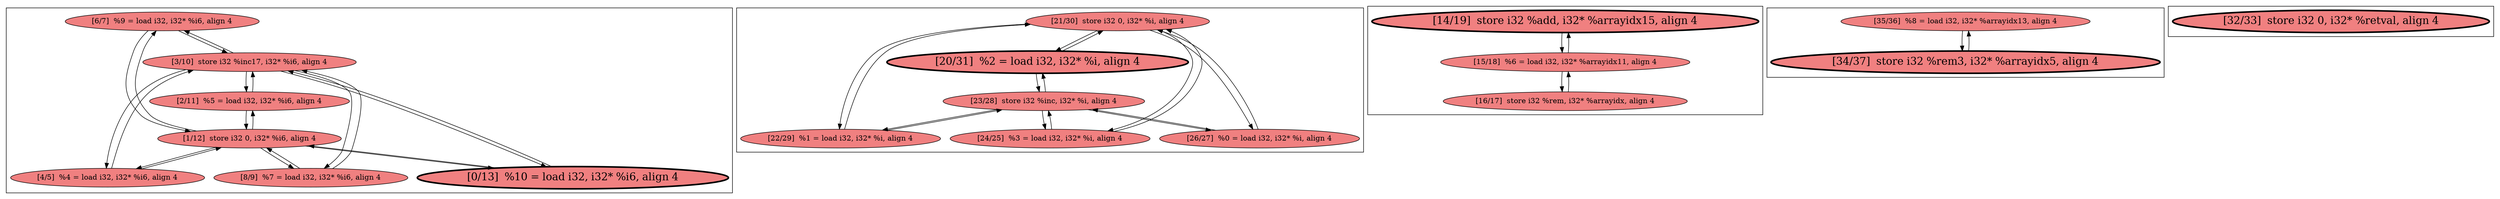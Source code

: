 
digraph G {



node79->node75 [ ]
node73->node75 [ ]
node76->node74 [ ]
node70->node69 [ ]
node75->node77 [ ]
node74->node76 [ ]
node68->node69 [ ]
node70->node67 [ ]
node77->node75 [ ]
node75->node74 [ ]
node67->node70 [ ]
node68->node66 [ ]
node63->node64 [ ]
node74->node75 [ ]
node68->node67 [ ]
node77->node76 [ ]
node78->node76 [ ]
node75->node78 [ ]
node69->node70 [ ]
node70->node66 [ ]
node66->node70 [ ]
node75->node73 [ ]
node71->node72 [ ]
node72->node71 [ ]
node67->node68 [ ]
node62->node64 [ ]
node76->node73 [ ]
node65->node68 [ ]
node78->node75 [ ]
node75->node79 [ ]
node73->node76 [ ]
node66->node68 [ ]
node76->node77 [ ]
node69->node68 [ ]
node70->node65 [ ]
node68->node65 [ ]
node65->node70 [ ]
node64->node62 [ ]
node76->node78 [ ]
node76->node79 [ ]
node79->node76 [ ]
node64->node63 [ ]


subgraph cluster4 {


node80 [penwidth=3.0,fontsize=20,fillcolor=lightcoral,label="[32/33]  store i32 0, i32* %retval, align 4",shape=ellipse,style=filled ]



}

subgraph cluster3 {


node79 [fillcolor=lightcoral,label="[6/7]  %9 = load i32, i32* %i6, align 4",shape=ellipse,style=filled ]
node74 [penwidth=3.0,fontsize=20,fillcolor=lightcoral,label="[0/13]  %10 = load i32, i32* %i6, align 4",shape=ellipse,style=filled ]
node73 [fillcolor=lightcoral,label="[8/9]  %7 = load i32, i32* %i6, align 4",shape=ellipse,style=filled ]
node75 [fillcolor=lightcoral,label="[3/10]  store i32 %inc17, i32* %i6, align 4",shape=ellipse,style=filled ]
node76 [fillcolor=lightcoral,label="[1/12]  store i32 0, i32* %i6, align 4",shape=ellipse,style=filled ]
node77 [fillcolor=lightcoral,label="[4/5]  %4 = load i32, i32* %i6, align 4",shape=ellipse,style=filled ]
node78 [fillcolor=lightcoral,label="[2/11]  %5 = load i32, i32* %i6, align 4",shape=ellipse,style=filled ]



}

subgraph cluster2 {


node72 [penwidth=3.0,fontsize=20,fillcolor=lightcoral,label="[34/37]  store i32 %rem3, i32* %arrayidx5, align 4",shape=ellipse,style=filled ]
node71 [fillcolor=lightcoral,label="[35/36]  %8 = load i32, i32* %arrayidx13, align 4",shape=ellipse,style=filled ]



}

subgraph cluster0 {


node64 [fillcolor=lightcoral,label="[15/18]  %6 = load i32, i32* %arrayidx11, align 4",shape=ellipse,style=filled ]
node62 [fillcolor=lightcoral,label="[16/17]  store i32 %rem, i32* %arrayidx, align 4",shape=ellipse,style=filled ]
node63 [penwidth=3.0,fontsize=20,fillcolor=lightcoral,label="[14/19]  store i32 %add, i32* %arrayidx15, align 4",shape=ellipse,style=filled ]



}

subgraph cluster1 {


node70 [fillcolor=lightcoral,label="[21/30]  store i32 0, i32* %i, align 4",shape=ellipse,style=filled ]
node68 [fillcolor=lightcoral,label="[23/28]  store i32 %inc, i32* %i, align 4",shape=ellipse,style=filled ]
node67 [fillcolor=lightcoral,label="[22/29]  %1 = load i32, i32* %i, align 4",shape=ellipse,style=filled ]
node69 [penwidth=3.0,fontsize=20,fillcolor=lightcoral,label="[20/31]  %2 = load i32, i32* %i, align 4",shape=ellipse,style=filled ]
node65 [fillcolor=lightcoral,label="[26/27]  %0 = load i32, i32* %i, align 4",shape=ellipse,style=filled ]
node66 [fillcolor=lightcoral,label="[24/25]  %3 = load i32, i32* %i, align 4",shape=ellipse,style=filled ]



}

}

